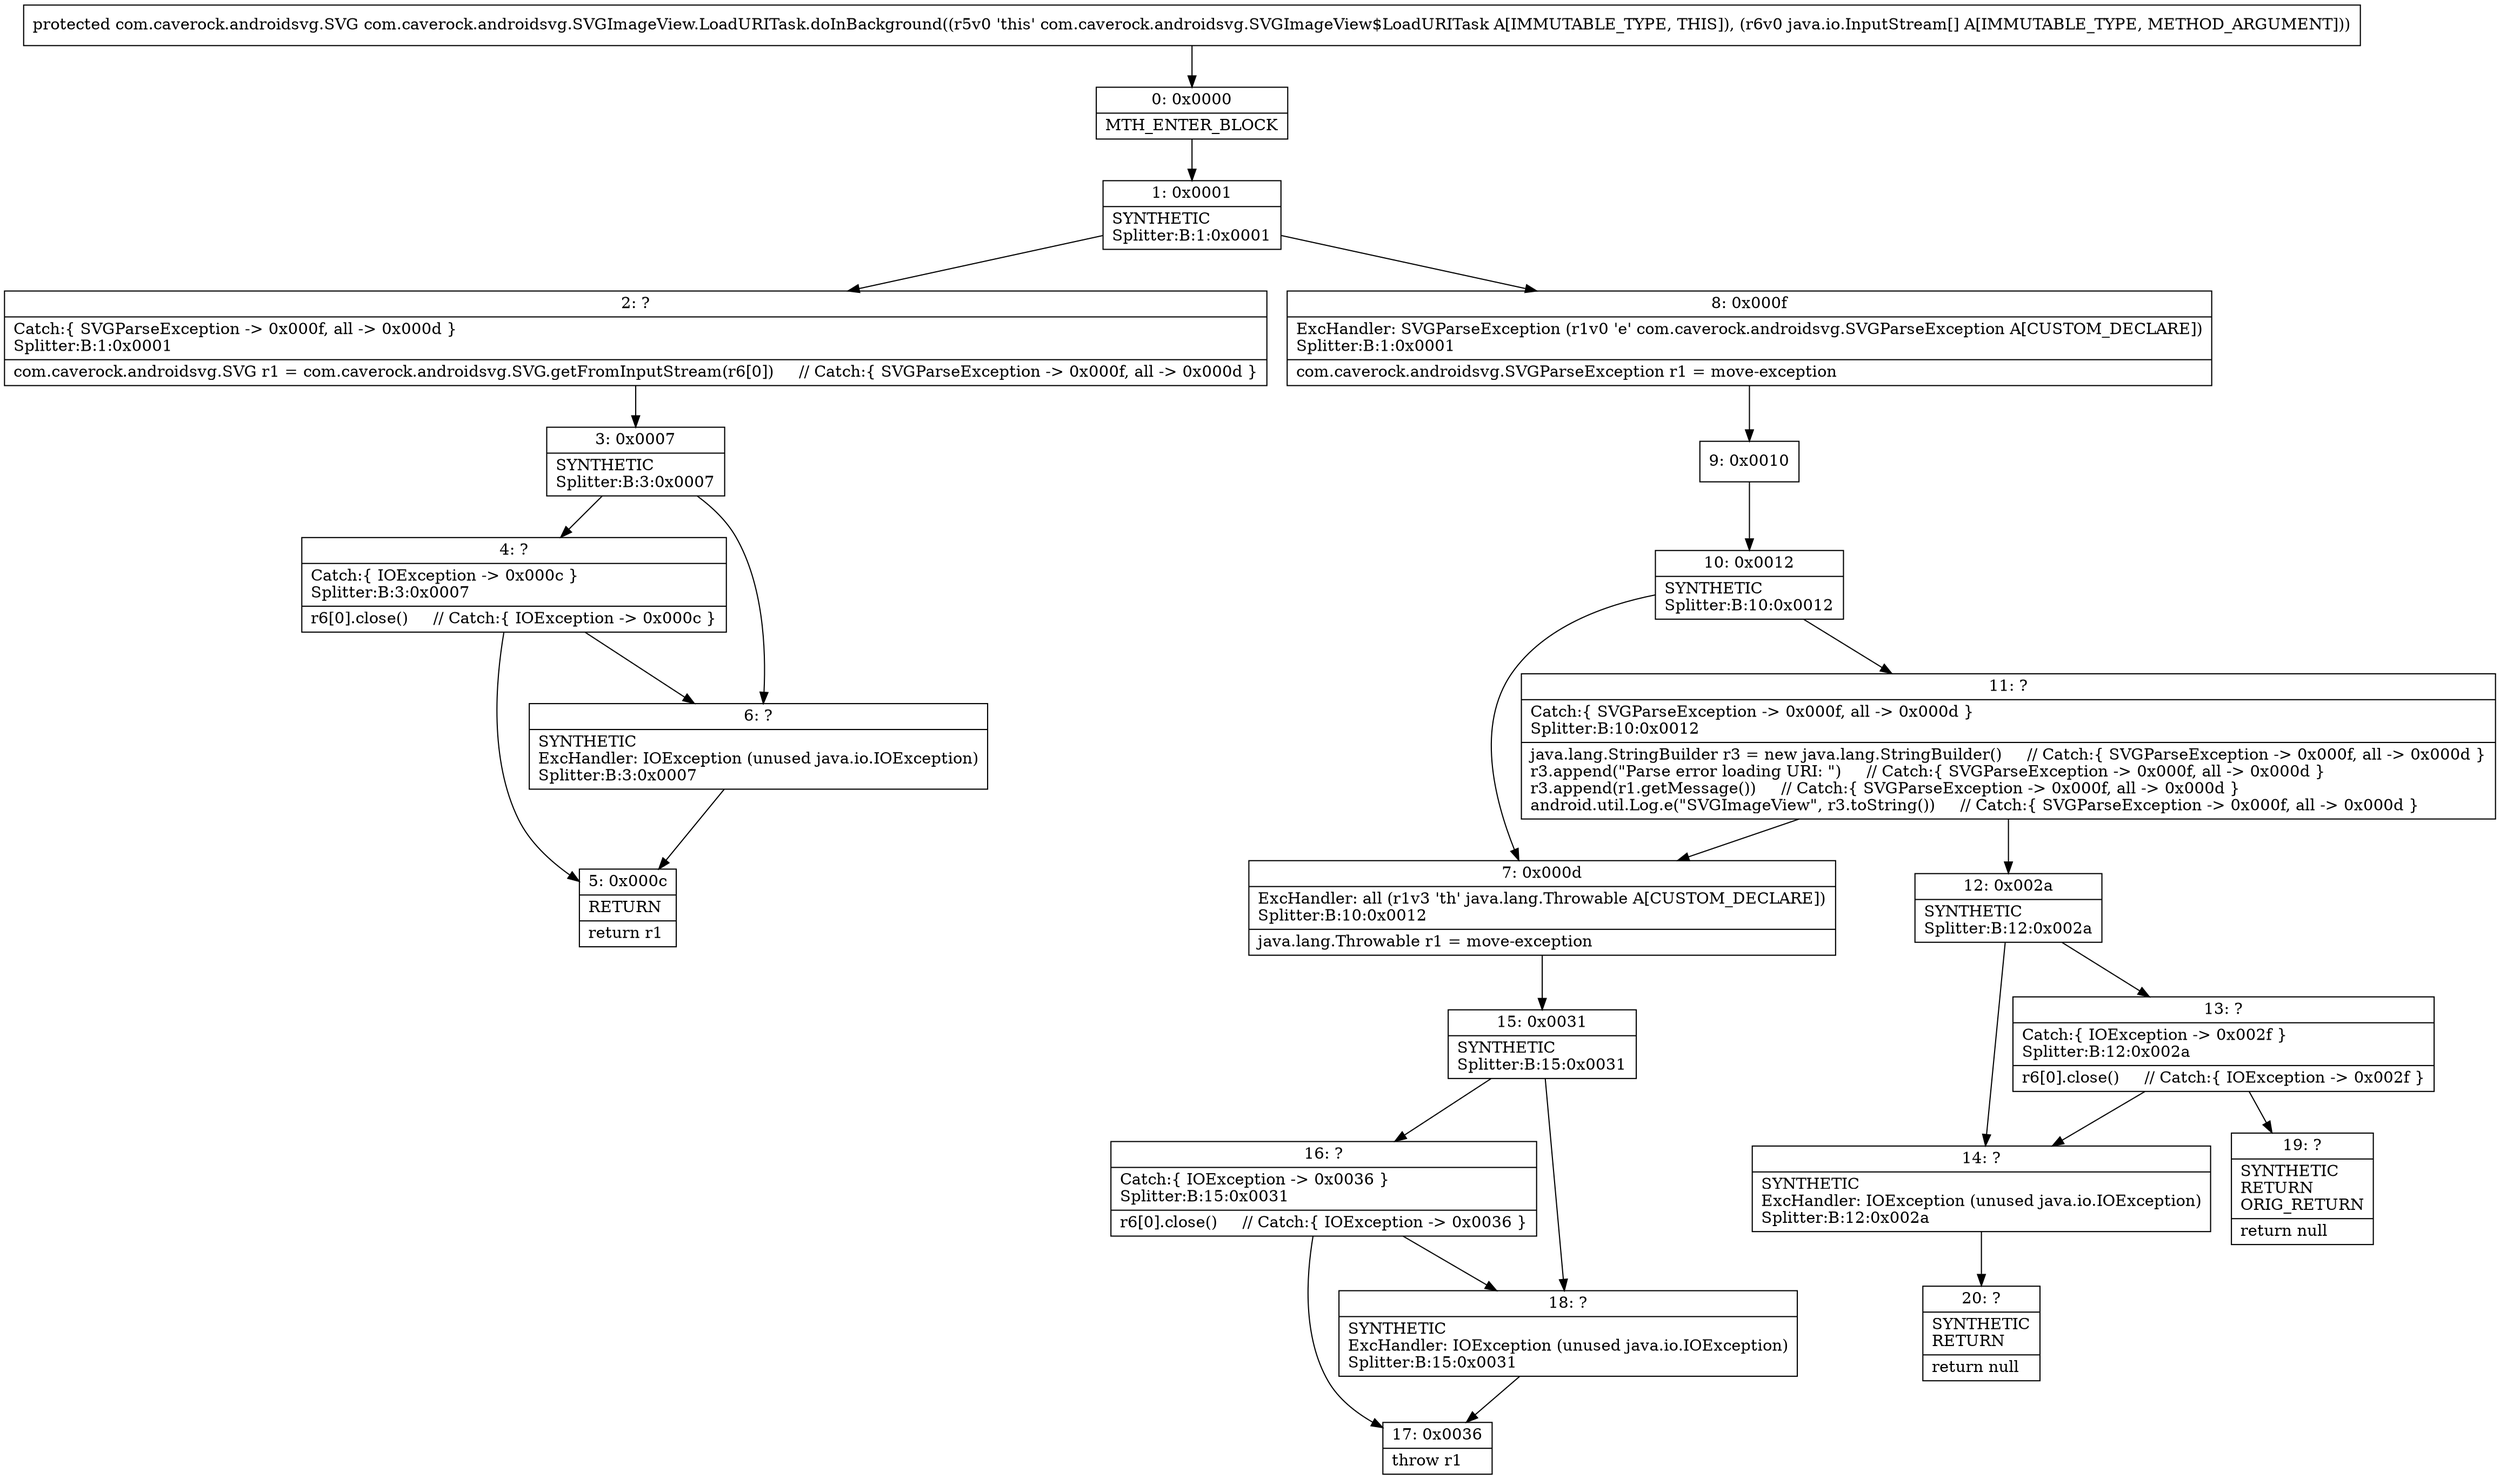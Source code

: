 digraph "CFG forcom.caverock.androidsvg.SVGImageView.LoadURITask.doInBackground([Ljava\/io\/InputStream;)Lcom\/caverock\/androidsvg\/SVG;" {
Node_0 [shape=record,label="{0\:\ 0x0000|MTH_ENTER_BLOCK\l}"];
Node_1 [shape=record,label="{1\:\ 0x0001|SYNTHETIC\lSplitter:B:1:0x0001\l}"];
Node_2 [shape=record,label="{2\:\ ?|Catch:\{ SVGParseException \-\> 0x000f, all \-\> 0x000d \}\lSplitter:B:1:0x0001\l|com.caverock.androidsvg.SVG r1 = com.caverock.androidsvg.SVG.getFromInputStream(r6[0])     \/\/ Catch:\{ SVGParseException \-\> 0x000f, all \-\> 0x000d \}\l}"];
Node_3 [shape=record,label="{3\:\ 0x0007|SYNTHETIC\lSplitter:B:3:0x0007\l}"];
Node_4 [shape=record,label="{4\:\ ?|Catch:\{ IOException \-\> 0x000c \}\lSplitter:B:3:0x0007\l|r6[0].close()     \/\/ Catch:\{ IOException \-\> 0x000c \}\l}"];
Node_5 [shape=record,label="{5\:\ 0x000c|RETURN\l|return r1\l}"];
Node_6 [shape=record,label="{6\:\ ?|SYNTHETIC\lExcHandler: IOException (unused java.io.IOException)\lSplitter:B:3:0x0007\l}"];
Node_7 [shape=record,label="{7\:\ 0x000d|ExcHandler: all (r1v3 'th' java.lang.Throwable A[CUSTOM_DECLARE])\lSplitter:B:10:0x0012\l|java.lang.Throwable r1 = move\-exception\l}"];
Node_8 [shape=record,label="{8\:\ 0x000f|ExcHandler: SVGParseException (r1v0 'e' com.caverock.androidsvg.SVGParseException A[CUSTOM_DECLARE])\lSplitter:B:1:0x0001\l|com.caverock.androidsvg.SVGParseException r1 = move\-exception\l}"];
Node_9 [shape=record,label="{9\:\ 0x0010}"];
Node_10 [shape=record,label="{10\:\ 0x0012|SYNTHETIC\lSplitter:B:10:0x0012\l}"];
Node_11 [shape=record,label="{11\:\ ?|Catch:\{ SVGParseException \-\> 0x000f, all \-\> 0x000d \}\lSplitter:B:10:0x0012\l|java.lang.StringBuilder r3 = new java.lang.StringBuilder()     \/\/ Catch:\{ SVGParseException \-\> 0x000f, all \-\> 0x000d \}\lr3.append(\"Parse error loading URI: \")     \/\/ Catch:\{ SVGParseException \-\> 0x000f, all \-\> 0x000d \}\lr3.append(r1.getMessage())     \/\/ Catch:\{ SVGParseException \-\> 0x000f, all \-\> 0x000d \}\landroid.util.Log.e(\"SVGImageView\", r3.toString())     \/\/ Catch:\{ SVGParseException \-\> 0x000f, all \-\> 0x000d \}\l}"];
Node_12 [shape=record,label="{12\:\ 0x002a|SYNTHETIC\lSplitter:B:12:0x002a\l}"];
Node_13 [shape=record,label="{13\:\ ?|Catch:\{ IOException \-\> 0x002f \}\lSplitter:B:12:0x002a\l|r6[0].close()     \/\/ Catch:\{ IOException \-\> 0x002f \}\l}"];
Node_14 [shape=record,label="{14\:\ ?|SYNTHETIC\lExcHandler: IOException (unused java.io.IOException)\lSplitter:B:12:0x002a\l}"];
Node_15 [shape=record,label="{15\:\ 0x0031|SYNTHETIC\lSplitter:B:15:0x0031\l}"];
Node_16 [shape=record,label="{16\:\ ?|Catch:\{ IOException \-\> 0x0036 \}\lSplitter:B:15:0x0031\l|r6[0].close()     \/\/ Catch:\{ IOException \-\> 0x0036 \}\l}"];
Node_17 [shape=record,label="{17\:\ 0x0036|throw r1\l}"];
Node_18 [shape=record,label="{18\:\ ?|SYNTHETIC\lExcHandler: IOException (unused java.io.IOException)\lSplitter:B:15:0x0031\l}"];
Node_19 [shape=record,label="{19\:\ ?|SYNTHETIC\lRETURN\lORIG_RETURN\l|return null\l}"];
Node_20 [shape=record,label="{20\:\ ?|SYNTHETIC\lRETURN\l|return null\l}"];
MethodNode[shape=record,label="{protected com.caverock.androidsvg.SVG com.caverock.androidsvg.SVGImageView.LoadURITask.doInBackground((r5v0 'this' com.caverock.androidsvg.SVGImageView$LoadURITask A[IMMUTABLE_TYPE, THIS]), (r6v0 java.io.InputStream[] A[IMMUTABLE_TYPE, METHOD_ARGUMENT])) }"];
MethodNode -> Node_0;
Node_0 -> Node_1;
Node_1 -> Node_2;
Node_1 -> Node_8;
Node_2 -> Node_3;
Node_3 -> Node_4;
Node_3 -> Node_6;
Node_4 -> Node_5;
Node_4 -> Node_6;
Node_6 -> Node_5;
Node_7 -> Node_15;
Node_8 -> Node_9;
Node_9 -> Node_10;
Node_10 -> Node_11;
Node_10 -> Node_7;
Node_11 -> Node_12;
Node_11 -> Node_7;
Node_12 -> Node_13;
Node_12 -> Node_14;
Node_13 -> Node_14;
Node_13 -> Node_19;
Node_14 -> Node_20;
Node_15 -> Node_16;
Node_15 -> Node_18;
Node_16 -> Node_17;
Node_16 -> Node_18;
Node_18 -> Node_17;
}

